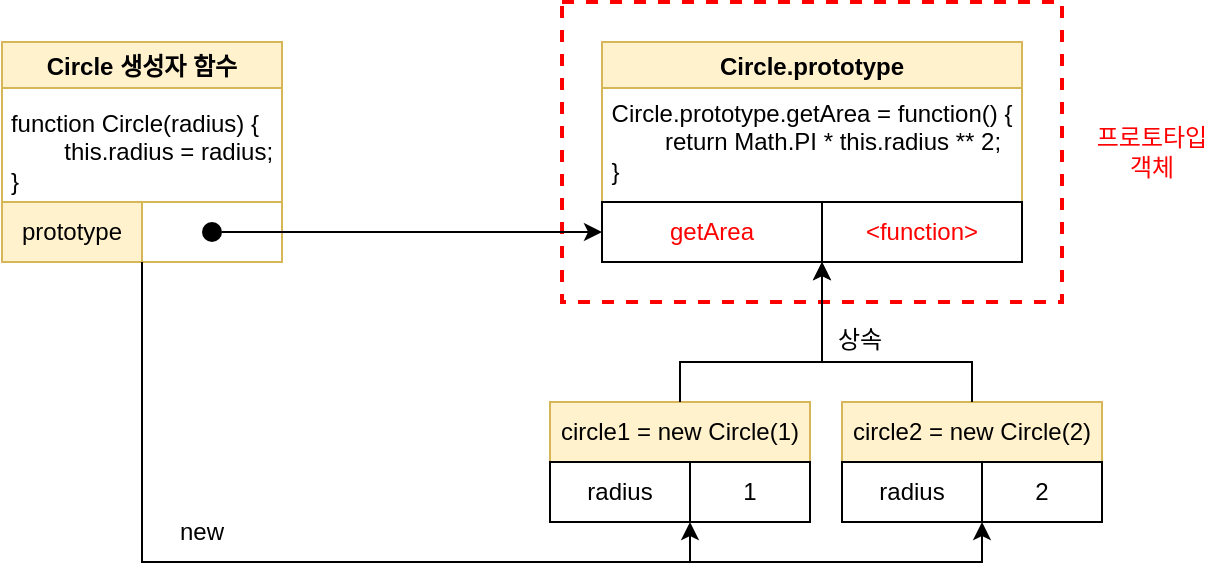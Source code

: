 <mxfile version="18.0.6" type="device"><diagram id="eGnVgPZXYn3yNgfjFa3E" name="페이지-1"><mxGraphModel dx="813" dy="494" grid="1" gridSize="10" guides="1" tooltips="1" connect="1" arrows="1" fold="1" page="1" pageScale="1" pageWidth="827" pageHeight="1169" math="0" shadow="0"><root><mxCell id="0"/><mxCell id="1" parent="0"/><mxCell id="wkbdaNT60QiFOvVwreYq-1" value="Circle 생성자 함수" style="swimlane;fillColor=#fff2cc;strokeColor=#d6b656;" vertex="1" parent="1"><mxGeometry x="140" y="200" width="140" height="80" as="geometry"/></mxCell><mxCell id="wkbdaNT60QiFOvVwreYq-2" value="&lt;div style=&quot;text-align: left;&quot;&gt;&lt;span style=&quot;background-color: initial;&quot;&gt;function Circle(radius) {&lt;/span&gt;&lt;/div&gt;&lt;div style=&quot;text-align: left;&quot;&gt;&lt;span style=&quot;background-color: initial;&quot;&gt;&lt;span style=&quot;white-space: pre;&quot;&gt;&#9;&lt;/span&gt;this.radius = radius;&lt;/span&gt;&lt;/div&gt;&lt;div style=&quot;text-align: left;&quot;&gt;&lt;span style=&quot;background-color: initial;&quot;&gt;}&lt;/span&gt;&lt;/div&gt;" style="text;html=1;strokeColor=none;fillColor=none;align=center;verticalAlign=middle;whiteSpace=wrap;rounded=0;" vertex="1" parent="wkbdaNT60QiFOvVwreYq-1"><mxGeometry y="30" width="140" height="50" as="geometry"/></mxCell><mxCell id="wkbdaNT60QiFOvVwreYq-3" value="circle1 = new Circle(1)" style="rounded=0;whiteSpace=wrap;html=1;fillColor=#fff2cc;strokeColor=#d6b656;" vertex="1" parent="1"><mxGeometry x="414" y="380" width="130" height="30" as="geometry"/></mxCell><mxCell id="wkbdaNT60QiFOvVwreYq-4" value="radius" style="rounded=0;whiteSpace=wrap;html=1;" vertex="1" parent="1"><mxGeometry x="414" y="410" width="70" height="30" as="geometry"/></mxCell><mxCell id="wkbdaNT60QiFOvVwreYq-5" value="1" style="rounded=0;whiteSpace=wrap;html=1;" vertex="1" parent="1"><mxGeometry x="484" y="410" width="60" height="30" as="geometry"/></mxCell><mxCell id="wkbdaNT60QiFOvVwreYq-8" value="circle2 = new Circle(2)" style="rounded=0;whiteSpace=wrap;html=1;fillColor=#fff2cc;strokeColor=#d6b656;" vertex="1" parent="1"><mxGeometry x="560" y="380" width="130" height="30" as="geometry"/></mxCell><mxCell id="wkbdaNT60QiFOvVwreYq-9" value="radius" style="rounded=0;whiteSpace=wrap;html=1;" vertex="1" parent="1"><mxGeometry x="560" y="410" width="70" height="30" as="geometry"/></mxCell><mxCell id="wkbdaNT60QiFOvVwreYq-10" value="2" style="rounded=0;whiteSpace=wrap;html=1;" vertex="1" parent="1"><mxGeometry x="630" y="410" width="60" height="30" as="geometry"/></mxCell><mxCell id="wkbdaNT60QiFOvVwreYq-18" value="prototype" style="rounded=0;whiteSpace=wrap;html=1;fillColor=#fff2cc;strokeColor=#d6b656;" vertex="1" parent="1"><mxGeometry x="140" y="280" width="70" height="30" as="geometry"/></mxCell><mxCell id="wkbdaNT60QiFOvVwreYq-19" value="" style="rounded=0;whiteSpace=wrap;html=1;fillColor=none;strokeColor=#d6b656;" vertex="1" parent="1"><mxGeometry x="210" y="280" width="70" height="30" as="geometry"/></mxCell><mxCell id="wkbdaNT60QiFOvVwreYq-20" value="Circle.prototype" style="swimlane;fillColor=#fff2cc;strokeColor=#d6b656;" vertex="1" parent="1"><mxGeometry x="440" y="200" width="210" height="80" as="geometry"/></mxCell><mxCell id="wkbdaNT60QiFOvVwreYq-21" value="&lt;div style=&quot;text-align: left;&quot;&gt;&lt;span style=&quot;background-color: initial;&quot;&gt;Circle.prototype.getArea = function() {&lt;/span&gt;&lt;/div&gt;&lt;div style=&quot;text-align: left;&quot;&gt;&lt;span style=&quot;background-color: initial;&quot;&gt;&lt;span style=&quot;white-space: pre;&quot;&gt;&#9;&lt;/span&gt;return Math.PI * this.radius ** 2;&lt;/span&gt;&lt;/div&gt;&lt;div style=&quot;text-align: left;&quot;&gt;&lt;span style=&quot;background-color: initial;&quot;&gt;}&lt;/span&gt;&lt;/div&gt;" style="text;html=1;strokeColor=none;fillColor=none;align=center;verticalAlign=middle;whiteSpace=wrap;rounded=0;" vertex="1" parent="wkbdaNT60QiFOvVwreYq-20"><mxGeometry y="30" width="210" height="40" as="geometry"/></mxCell><mxCell id="wkbdaNT60QiFOvVwreYq-28" value="&lt;font color=&quot;#ff0000&quot;&gt;getArea&lt;/font&gt;" style="rounded=0;whiteSpace=wrap;html=1;" vertex="1" parent="1"><mxGeometry x="440" y="280" width="110" height="30" as="geometry"/></mxCell><mxCell id="wkbdaNT60QiFOvVwreYq-29" value="&lt;font color=&quot;#ff0000&quot;&gt;&amp;lt;function&amp;gt;&lt;/font&gt;" style="rounded=0;whiteSpace=wrap;html=1;" vertex="1" parent="1"><mxGeometry x="550" y="280" width="100" height="30" as="geometry"/></mxCell><mxCell id="wkbdaNT60QiFOvVwreYq-30" value="" style="endArrow=none;dashed=1;html=1;strokeWidth=2;rounded=0;fillColor=#e51400;strokeColor=#FF0000;" edge="1" parent="1"><mxGeometry width="50" height="50" relative="1" as="geometry"><mxPoint x="420" y="180" as="sourcePoint"/><mxPoint x="420" y="180" as="targetPoint"/><Array as="points"><mxPoint x="670" y="180"/><mxPoint x="670" y="330"/><mxPoint x="420" y="330"/></Array></mxGeometry></mxCell><mxCell id="wkbdaNT60QiFOvVwreYq-31" value="&lt;font color=&quot;#ff0000&quot;&gt;프로토타입 객체&lt;/font&gt;" style="text;html=1;strokeColor=none;fillColor=none;align=center;verticalAlign=middle;whiteSpace=wrap;rounded=0;" vertex="1" parent="1"><mxGeometry x="680" y="240" width="70" height="30" as="geometry"/></mxCell><mxCell id="wkbdaNT60QiFOvVwreYq-32" value="" style="endArrow=classic;html=1;rounded=0;fontColor=#FF0000;strokeColor=#000000;entryX=0;entryY=0.5;entryDx=0;entryDy=0;exitX=1;exitY=0.5;exitDx=0;exitDy=0;" edge="1" parent="1" source="wkbdaNT60QiFOvVwreYq-33" target="wkbdaNT60QiFOvVwreYq-28"><mxGeometry width="50" height="50" relative="1" as="geometry"><mxPoint x="430" y="230" as="sourcePoint"/><mxPoint x="480" y="180" as="targetPoint"/></mxGeometry></mxCell><mxCell id="wkbdaNT60QiFOvVwreYq-33" value="" style="ellipse;whiteSpace=wrap;html=1;aspect=fixed;fontColor=#FF0000;fillColor=#000000;strokeColor=none;" vertex="1" parent="1"><mxGeometry x="240" y="290" width="10" height="10" as="geometry"/></mxCell><mxCell id="wkbdaNT60QiFOvVwreYq-34" value="" style="endArrow=classic;html=1;rounded=0;fontColor=#FF0000;strokeColor=#000000;exitX=0;exitY=1;exitDx=0;exitDy=0;entryX=0;entryY=1;entryDx=0;entryDy=0;" edge="1" parent="1" source="wkbdaNT60QiFOvVwreYq-19" target="wkbdaNT60QiFOvVwreYq-10"><mxGeometry width="50" height="50" relative="1" as="geometry"><mxPoint x="390" y="450" as="sourcePoint"/><mxPoint x="440" y="400" as="targetPoint"/><Array as="points"><mxPoint x="210" y="460"/><mxPoint x="630" y="460"/></Array></mxGeometry></mxCell><mxCell id="wkbdaNT60QiFOvVwreYq-35" value="" style="endArrow=classic;html=1;rounded=0;fontColor=#FF0000;strokeColor=#000000;entryX=0;entryY=1;entryDx=0;entryDy=0;" edge="1" parent="1" target="wkbdaNT60QiFOvVwreYq-5"><mxGeometry width="50" height="50" relative="1" as="geometry"><mxPoint x="210" y="310" as="sourcePoint"/><mxPoint x="440" y="400" as="targetPoint"/><Array as="points"><mxPoint x="210" y="460"/><mxPoint x="484" y="460"/></Array></mxGeometry></mxCell><mxCell id="wkbdaNT60QiFOvVwreYq-36" value="new" style="text;html=1;strokeColor=none;fillColor=none;align=center;verticalAlign=middle;whiteSpace=wrap;rounded=0;fontColor=#000000;" vertex="1" parent="1"><mxGeometry x="210" y="430" width="60" height="30" as="geometry"/></mxCell><mxCell id="wkbdaNT60QiFOvVwreYq-37" value="" style="endArrow=classic;html=1;rounded=0;fontColor=#000000;strokeColor=#000000;entryX=0;entryY=1;entryDx=0;entryDy=0;exitX=0.5;exitY=0;exitDx=0;exitDy=0;" edge="1" parent="1" source="wkbdaNT60QiFOvVwreYq-3" target="wkbdaNT60QiFOvVwreYq-29"><mxGeometry width="50" height="50" relative="1" as="geometry"><mxPoint x="390" y="450" as="sourcePoint"/><mxPoint x="440" y="400" as="targetPoint"/><Array as="points"><mxPoint x="479" y="360"/><mxPoint x="550" y="360"/></Array></mxGeometry></mxCell><mxCell id="wkbdaNT60QiFOvVwreYq-38" value="" style="endArrow=classic;html=1;rounded=0;fontColor=#000000;strokeColor=#000000;entryX=0;entryY=1;entryDx=0;entryDy=0;exitX=0.5;exitY=0;exitDx=0;exitDy=0;" edge="1" parent="1" source="wkbdaNT60QiFOvVwreYq-8" target="wkbdaNT60QiFOvVwreYq-29"><mxGeometry width="50" height="50" relative="1" as="geometry"><mxPoint x="390" y="450" as="sourcePoint"/><mxPoint x="440" y="400" as="targetPoint"/><Array as="points"><mxPoint x="625" y="360"/><mxPoint x="550" y="360"/></Array></mxGeometry></mxCell><mxCell id="wkbdaNT60QiFOvVwreYq-39" value="상속" style="text;html=1;strokeColor=none;fillColor=none;align=center;verticalAlign=middle;whiteSpace=wrap;rounded=0;fontColor=#000000;" vertex="1" parent="1"><mxGeometry x="539" y="334" width="60" height="30" as="geometry"/></mxCell></root></mxGraphModel></diagram></mxfile>